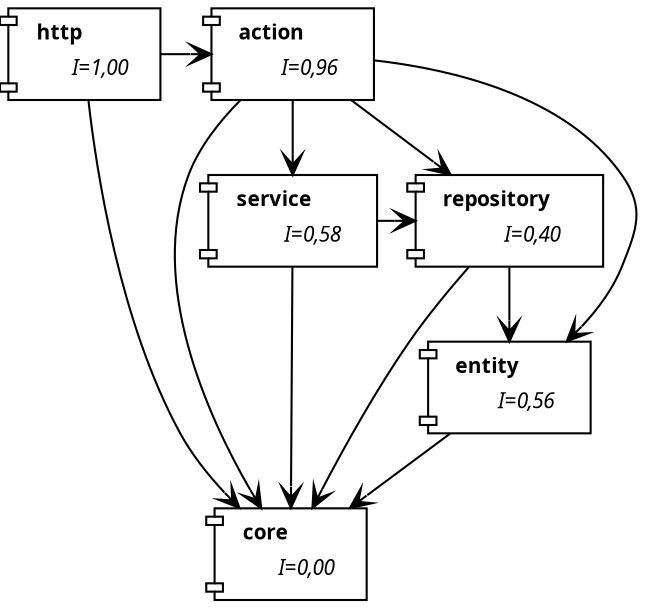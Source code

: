 digraph G {
    

node [shape=plaintext fontname="Sans serif" fontsize="10"];

http [shape=component, label=<
 <table border="0">
  <tr>
    <td colspan="2"><b>http           </b></td>
  </tr>
  <tr>
    <td>&nbsp;</td>
    <td><i>I=1,00</i></td>
  </tr>
</table>
>]
action [shape=component, label=<
 <table border="0">
  <tr>
    <td colspan="2"><b>action         </b></td>
  </tr>
  <tr>
    <td>&nbsp;</td>
    <td><i>I=0,96</i></td>
  </tr>
</table>
>]
entity [shape=component, label=<
 <table border="0">
  <tr>
    <td colspan="2"><b>entity         </b></td>
  </tr>
  <tr>
    <td>&nbsp;</td>
    <td><i>I=0,56</i></td>
  </tr>
</table>
>]
core [shape=component, label=<
 <table border="0">
  <tr>
    <td colspan="2"><b>core           </b></td>
  </tr>
  <tr>
    <td>&nbsp;</td>
    <td><i>I=0,00</i></td>
  </tr>
</table>
>]
service [shape=component, label=<
 <table border="0">
  <tr>
    <td colspan="2"><b>service        </b></td>
  </tr>
  <tr>
    <td>&nbsp;</td>
    <td><i>I=0,58</i></td>
  </tr>
</table>
>]
repository [shape=component, label=<
 <table border="0">
  <tr>
    <td colspan="2"><b>repository     </b></td>
  </tr>
  <tr>
    <td>&nbsp;</td>
    <td><i>I=0,40</i></td>
  </tr>
</table>
>]

{rank=same service repository}
{rank=same http action}


 http -> action [arrowhead="vee"];
 action -> core [arrowhead="vee"];
 action -> entity [arrowhead="vee"];
 action -> repository [arrowhead="vee"];
 action -> service [arrowhead="vee"];
 repository -> entity [arrowhead="vee"];
 repository -> core [arrowhead="vee"];
 service -> core [arrowhead="vee"];
 service -> repository [arrowhead="vee"];
 entity -> core [arrowhead="vee"];
 http -> core [arrowhead="vee"];

}
